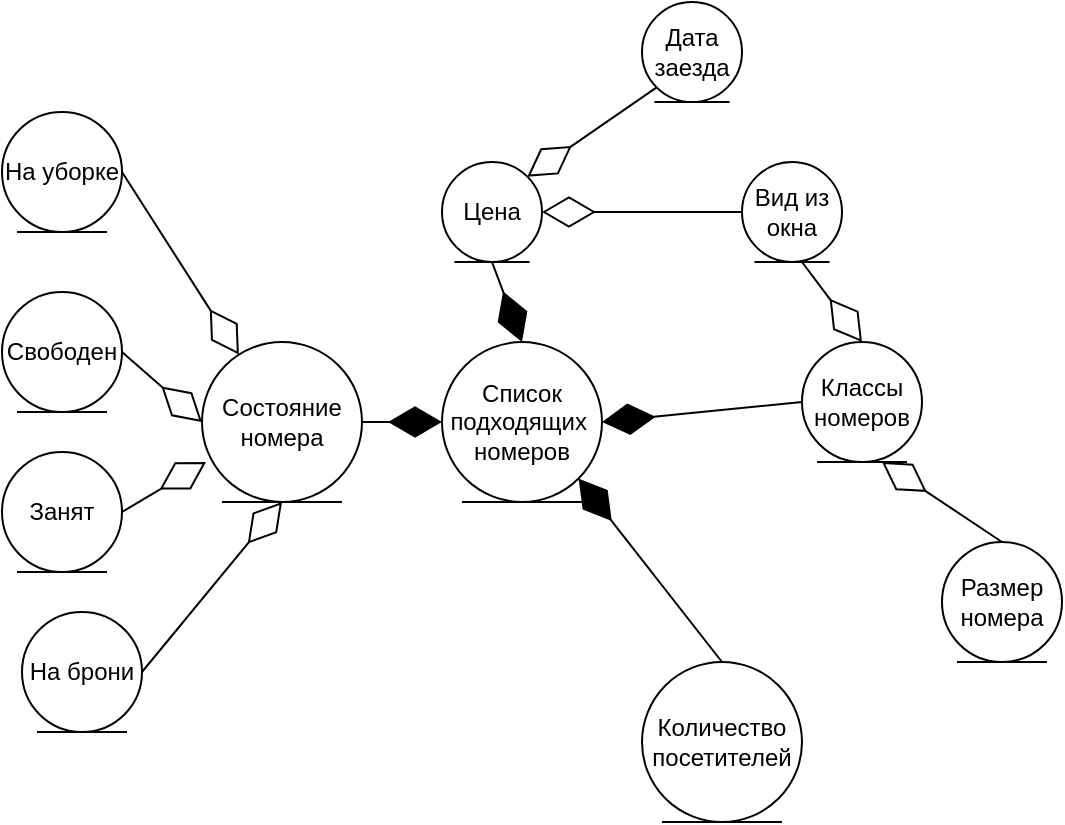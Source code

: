 <mxfile version="14.7.2" type="device"><diagram id="GbQSSUdVFwXyZL7cU6B8" name="Page-1"><mxGraphModel dx="782" dy="706" grid="1" gridSize="10" guides="1" tooltips="1" connect="1" arrows="1" fold="1" page="1" pageScale="1" pageWidth="827" pageHeight="1169" math="0" shadow="0"><root><mxCell id="0"/><mxCell id="1" parent="0"/><mxCell id="Gvc5ypxDzv3mf5XBD9ZU-1" value="&lt;font style=&quot;vertical-align: inherit&quot;&gt;&lt;font style=&quot;vertical-align: inherit&quot;&gt;Дата заезда&lt;/font&gt;&lt;/font&gt;" style="ellipse;shape=umlEntity;whiteSpace=wrap;html=1;" parent="1" vertex="1"><mxGeometry x="460" y="140" width="50" height="50" as="geometry"/></mxCell><mxCell id="Gvc5ypxDzv3mf5XBD9ZU-2" value="&lt;font style=&quot;vertical-align: inherit&quot;&gt;&lt;font style=&quot;vertical-align: inherit&quot;&gt;Цена&lt;/font&gt;&lt;/font&gt;" style="ellipse;shape=umlEntity;whiteSpace=wrap;html=1;" parent="1" vertex="1"><mxGeometry x="360" y="220" width="50" height="50" as="geometry"/></mxCell><mxCell id="Gvc5ypxDzv3mf5XBD9ZU-3" value="&lt;font style=&quot;vertical-align: inherit&quot;&gt;&lt;font style=&quot;vertical-align: inherit&quot;&gt;Вид из окна&lt;/font&gt;&lt;/font&gt;" style="ellipse;shape=umlEntity;whiteSpace=wrap;html=1;" parent="1" vertex="1"><mxGeometry x="510" y="220" width="50" height="50" as="geometry"/></mxCell><mxCell id="Gvc5ypxDzv3mf5XBD9ZU-4" value="Классы номеров" style="ellipse;shape=umlEntity;whiteSpace=wrap;html=1;" parent="1" vertex="1"><mxGeometry x="540" y="310" width="60" height="60" as="geometry"/></mxCell><mxCell id="Gvc5ypxDzv3mf5XBD9ZU-5" value="Размер номера" style="ellipse;shape=umlEntity;whiteSpace=wrap;html=1;" parent="1" vertex="1"><mxGeometry x="610" y="410" width="60" height="60" as="geometry"/></mxCell><mxCell id="Gvc5ypxDzv3mf5XBD9ZU-6" value="Список подходящих&amp;nbsp; номеров" style="ellipse;shape=umlEntity;whiteSpace=wrap;html=1;" parent="1" vertex="1"><mxGeometry x="360" y="310" width="80" height="80" as="geometry"/></mxCell><mxCell id="Gvc5ypxDzv3mf5XBD9ZU-7" value="Количество посетителей" style="ellipse;shape=umlEntity;whiteSpace=wrap;html=1;" parent="1" vertex="1"><mxGeometry x="460" y="470" width="80" height="80" as="geometry"/></mxCell><mxCell id="Gvc5ypxDzv3mf5XBD9ZU-8" value="" style="endArrow=diamondThin;endFill=0;endSize=24;html=1;exitX=0;exitY=1;exitDx=0;exitDy=0;entryX=1;entryY=0;entryDx=0;entryDy=0;" parent="1" source="Gvc5ypxDzv3mf5XBD9ZU-1" target="Gvc5ypxDzv3mf5XBD9ZU-2" edge="1"><mxGeometry width="160" relative="1" as="geometry"><mxPoint x="360" y="320" as="sourcePoint"/><mxPoint x="520" y="320" as="targetPoint"/></mxGeometry></mxCell><mxCell id="Gvc5ypxDzv3mf5XBD9ZU-9" value="" style="endArrow=diamondThin;endFill=0;endSize=24;html=1;exitX=0;exitY=0.5;exitDx=0;exitDy=0;entryX=1;entryY=0.5;entryDx=0;entryDy=0;" parent="1" source="Gvc5ypxDzv3mf5XBD9ZU-3" target="Gvc5ypxDzv3mf5XBD9ZU-2" edge="1"><mxGeometry width="160" relative="1" as="geometry"><mxPoint x="487.162" y="189.998" as="sourcePoint"/><mxPoint x="432.84" y="245.32" as="targetPoint"/></mxGeometry></mxCell><mxCell id="Gvc5ypxDzv3mf5XBD9ZU-10" value="" style="endArrow=diamondThin;endFill=0;endSize=24;html=1;exitX=0;exitY=1;exitDx=0;exitDy=0;entryX=0.5;entryY=0;entryDx=0;entryDy=0;" parent="1" target="Gvc5ypxDzv3mf5XBD9ZU-4" edge="1"><mxGeometry width="160" relative="1" as="geometry"><mxPoint x="540.002" y="269.998" as="sourcePoint"/><mxPoint x="485.68" y="325.32" as="targetPoint"/></mxGeometry></mxCell><mxCell id="Gvc5ypxDzv3mf5XBD9ZU-11" value="" style="endArrow=diamondThin;endFill=0;endSize=24;html=1;exitX=0.5;exitY=0;exitDx=0;exitDy=0;" parent="1" source="Gvc5ypxDzv3mf5XBD9ZU-5" edge="1"><mxGeometry width="160" relative="1" as="geometry"><mxPoint x="610.002" y="409.998" as="sourcePoint"/><mxPoint x="580" y="370" as="targetPoint"/></mxGeometry></mxCell><mxCell id="Gvc5ypxDzv3mf5XBD9ZU-12" value="" style="endArrow=diamondThin;endFill=1;endSize=24;html=1;entryX=1;entryY=0.5;entryDx=0;entryDy=0;exitX=0;exitY=0.5;exitDx=0;exitDy=0;" parent="1" source="Gvc5ypxDzv3mf5XBD9ZU-4" target="Gvc5ypxDzv3mf5XBD9ZU-6" edge="1"><mxGeometry width="160" relative="1" as="geometry"><mxPoint x="320" y="330" as="sourcePoint"/><mxPoint x="480" y="330" as="targetPoint"/></mxGeometry></mxCell><mxCell id="Gvc5ypxDzv3mf5XBD9ZU-13" value="" style="endArrow=diamondThin;endFill=1;endSize=24;html=1;entryX=0.5;entryY=0;entryDx=0;entryDy=0;exitX=0.5;exitY=1;exitDx=0;exitDy=0;" parent="1" source="Gvc5ypxDzv3mf5XBD9ZU-2" target="Gvc5ypxDzv3mf5XBD9ZU-6" edge="1"><mxGeometry width="160" relative="1" as="geometry"><mxPoint x="550" y="350" as="sourcePoint"/><mxPoint x="450" y="360" as="targetPoint"/></mxGeometry></mxCell><mxCell id="Gvc5ypxDzv3mf5XBD9ZU-14" value="" style="endArrow=diamondThin;endFill=1;endSize=24;html=1;entryX=1;entryY=1;entryDx=0;entryDy=0;exitX=0.5;exitY=0;exitDx=0;exitDy=0;" parent="1" source="Gvc5ypxDzv3mf5XBD9ZU-7" target="Gvc5ypxDzv3mf5XBD9ZU-6" edge="1"><mxGeometry width="160" relative="1" as="geometry"><mxPoint x="560" y="360" as="sourcePoint"/><mxPoint x="460" y="370" as="targetPoint"/></mxGeometry></mxCell><mxCell id="wYrUr_5yoiMApup9fNk9-1" value="&lt;font style=&quot;vertical-align: inherit&quot;&gt;&lt;font style=&quot;vertical-align: inherit&quot;&gt;Состояние номера&lt;/font&gt;&lt;/font&gt;" style="ellipse;shape=umlEntity;whiteSpace=wrap;html=1;" vertex="1" parent="1"><mxGeometry x="240" y="310" width="80" height="80" as="geometry"/></mxCell><mxCell id="wYrUr_5yoiMApup9fNk9-2" value="" style="endArrow=diamondThin;endFill=1;endSize=24;html=1;entryX=0;entryY=0.5;entryDx=0;entryDy=0;exitX=1;exitY=0.5;exitDx=0;exitDy=0;" edge="1" parent="1" source="wYrUr_5yoiMApup9fNk9-1" target="Gvc5ypxDzv3mf5XBD9ZU-6"><mxGeometry width="160" relative="1" as="geometry"><mxPoint x="420.86" y="451.72" as="sourcePoint"/><mxPoint x="349.144" y="360.004" as="targetPoint"/></mxGeometry></mxCell><mxCell id="wYrUr_5yoiMApup9fNk9-3" value="&lt;font style=&quot;vertical-align: inherit&quot;&gt;&lt;font style=&quot;vertical-align: inherit&quot;&gt;На уборке&lt;/font&gt;&lt;/font&gt;" style="ellipse;shape=umlEntity;whiteSpace=wrap;html=1;" vertex="1" parent="1"><mxGeometry x="140" y="195" width="60" height="60" as="geometry"/></mxCell><mxCell id="wYrUr_5yoiMApup9fNk9-5" value="" style="endArrow=diamondThin;endFill=0;endSize=24;html=1;exitX=1;exitY=0.5;exitDx=0;exitDy=0;" edge="1" parent="1" source="wYrUr_5yoiMApup9fNk9-3" target="wYrUr_5yoiMApup9fNk9-1"><mxGeometry width="160" relative="1" as="geometry"><mxPoint x="487.322" y="202.678" as="sourcePoint"/><mxPoint x="422.678" y="247.322" as="targetPoint"/></mxGeometry></mxCell><mxCell id="wYrUr_5yoiMApup9fNk9-6" value="&lt;font style=&quot;vertical-align: inherit&quot;&gt;&lt;font style=&quot;vertical-align: inherit&quot;&gt;Свободен&lt;/font&gt;&lt;/font&gt;" style="ellipse;shape=umlEntity;whiteSpace=wrap;html=1;" vertex="1" parent="1"><mxGeometry x="140" y="285" width="60" height="60" as="geometry"/></mxCell><mxCell id="wYrUr_5yoiMApup9fNk9-7" value="" style="endArrow=diamondThin;endFill=0;endSize=24;html=1;exitX=1;exitY=0.5;exitDx=0;exitDy=0;entryX=0;entryY=0.5;entryDx=0;entryDy=0;" edge="1" parent="1" source="wYrUr_5yoiMApup9fNk9-6" target="wYrUr_5yoiMApup9fNk9-1"><mxGeometry width="160" relative="1" as="geometry"><mxPoint x="100" y="230" as="sourcePoint"/><mxPoint x="201.716" y="331.716" as="targetPoint"/></mxGeometry></mxCell><mxCell id="wYrUr_5yoiMApup9fNk9-8" value="&lt;font style=&quot;vertical-align: inherit&quot;&gt;&lt;font style=&quot;vertical-align: inherit&quot;&gt;Занят&lt;/font&gt;&lt;/font&gt;" style="ellipse;shape=umlEntity;whiteSpace=wrap;html=1;" vertex="1" parent="1"><mxGeometry x="140" y="365" width="60" height="60" as="geometry"/></mxCell><mxCell id="wYrUr_5yoiMApup9fNk9-9" value="" style="endArrow=diamondThin;endFill=0;endSize=24;html=1;exitX=1;exitY=0.5;exitDx=0;exitDy=0;entryX=0.025;entryY=0.75;entryDx=0;entryDy=0;entryPerimeter=0;" edge="1" parent="1" source="wYrUr_5yoiMApup9fNk9-8" target="wYrUr_5yoiMApup9fNk9-1"><mxGeometry width="160" relative="1" as="geometry"><mxPoint x="100" y="320" as="sourcePoint"/><mxPoint x="190" y="360" as="targetPoint"/></mxGeometry></mxCell><mxCell id="wYrUr_5yoiMApup9fNk9-10" value="&lt;font style=&quot;vertical-align: inherit&quot;&gt;&lt;font style=&quot;vertical-align: inherit&quot;&gt;На брони&lt;/font&gt;&lt;/font&gt;" style="ellipse;shape=umlEntity;whiteSpace=wrap;html=1;" vertex="1" parent="1"><mxGeometry x="150" y="445" width="60" height="60" as="geometry"/></mxCell><mxCell id="wYrUr_5yoiMApup9fNk9-11" value="" style="endArrow=diamondThin;endFill=0;endSize=24;html=1;exitX=1;exitY=0.5;exitDx=0;exitDy=0;entryX=0.5;entryY=1;entryDx=0;entryDy=0;" edge="1" parent="1" source="wYrUr_5yoiMApup9fNk9-10" target="wYrUr_5yoiMApup9fNk9-1"><mxGeometry width="160" relative="1" as="geometry"><mxPoint x="100" y="400" as="sourcePoint"/><mxPoint x="192" y="380" as="targetPoint"/></mxGeometry></mxCell></root></mxGraphModel></diagram></mxfile>
